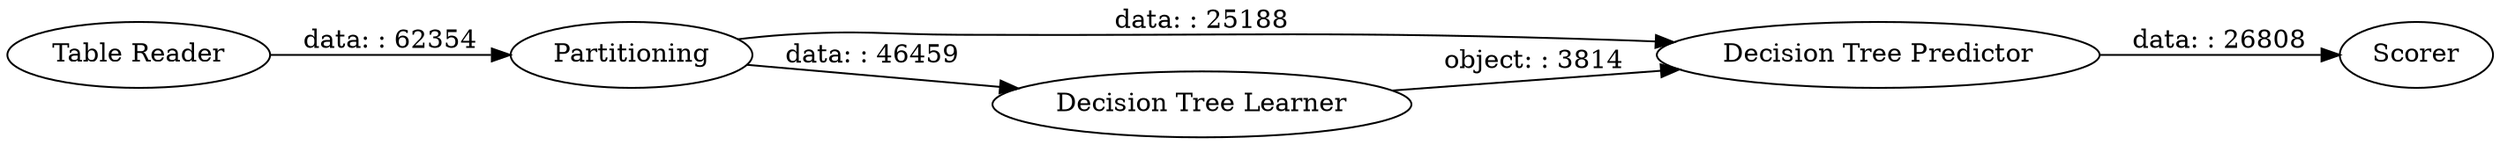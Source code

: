 digraph {
	"5009304772807970705_95" [label="Table Reader"]
	"5009304772807970705_93" [label=Scorer]
	"5009304772807970705_86" [label=Partitioning]
	"5009304772807970705_92" [label="Decision Tree Predictor"]
	"5009304772807970705_91" [label="Decision Tree Learner"]
	"5009304772807970705_86" -> "5009304772807970705_92" [label="data: : 25188"]
	"5009304772807970705_86" -> "5009304772807970705_91" [label="data: : 46459"]
	"5009304772807970705_91" -> "5009304772807970705_92" [label="object: : 3814"]
	"5009304772807970705_95" -> "5009304772807970705_86" [label="data: : 62354"]
	"5009304772807970705_92" -> "5009304772807970705_93" [label="data: : 26808"]
	rankdir=LR
}
